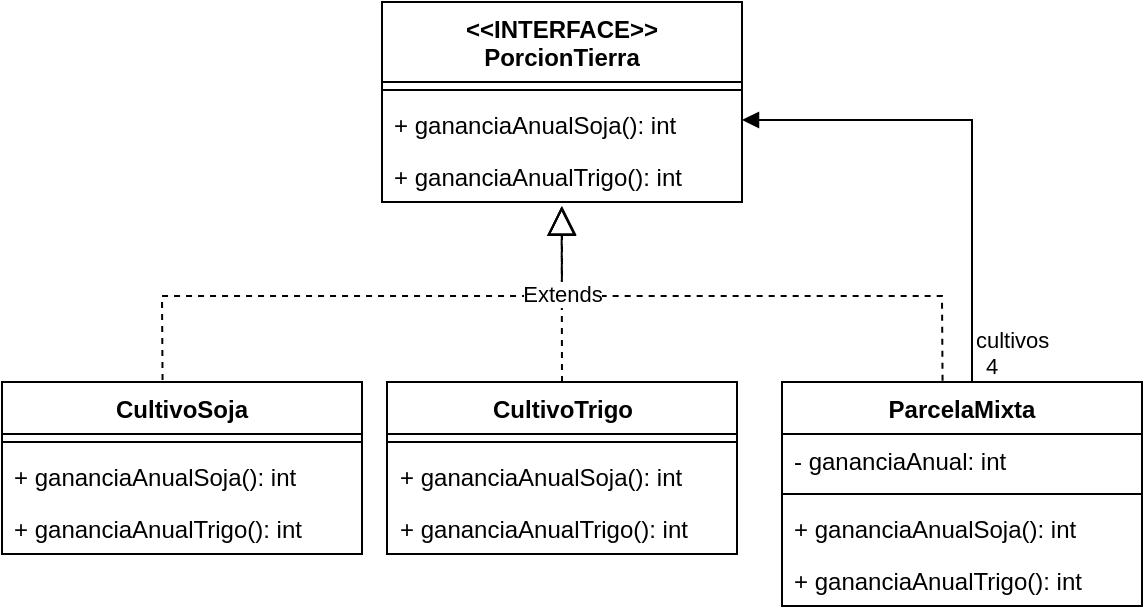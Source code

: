 <mxfile version="28.2.5">
  <diagram name="Página-1" id="WFPhaUAllbfEyeVUevuk">
    <mxGraphModel dx="815" dy="444" grid="1" gridSize="10" guides="1" tooltips="1" connect="1" arrows="1" fold="1" page="1" pageScale="1" pageWidth="827" pageHeight="1169" math="0" shadow="0">
      <root>
        <mxCell id="0" />
        <mxCell id="1" parent="0" />
        <mxCell id="OS8sJ7_-E5P468ARwp3r-38" value="" style="endArrow=block;dashed=1;endFill=0;endSize=12;html=1;rounded=0;exitX=0.446;exitY=-0.006;exitDx=0;exitDy=0;entryX=0.492;entryY=1.088;entryDx=0;entryDy=0;entryPerimeter=0;exitPerimeter=0;" edge="1" parent="1" source="OS8sJ7_-E5P468ARwp3r-26">
          <mxGeometry width="160" relative="1" as="geometry">
            <mxPoint x="589.74" y="235.432" as="sourcePoint" />
            <mxPoint x="399.72" y="152.288" as="targetPoint" />
            <Array as="points">
              <mxPoint x="590" y="197" />
              <mxPoint x="400" y="197" />
            </Array>
          </mxGeometry>
        </mxCell>
        <mxCell id="OS8sJ7_-E5P468ARwp3r-1" value="&lt;div&gt;&amp;lt;&amp;lt;INTERFACE&amp;gt;&amp;gt;&lt;/div&gt;PorcionTierra" style="swimlane;fontStyle=1;align=center;verticalAlign=top;childLayout=stackLayout;horizontal=1;startSize=40;horizontalStack=0;resizeParent=1;resizeParentMax=0;resizeLast=0;collapsible=1;marginBottom=0;whiteSpace=wrap;html=1;" vertex="1" parent="1">
          <mxGeometry x="310" y="50" width="180" height="100" as="geometry" />
        </mxCell>
        <mxCell id="OS8sJ7_-E5P468ARwp3r-3" value="" style="line;strokeWidth=1;fillColor=none;align=left;verticalAlign=middle;spacingTop=-1;spacingLeft=3;spacingRight=3;rotatable=0;labelPosition=right;points=[];portConstraint=eastwest;strokeColor=inherit;" vertex="1" parent="OS8sJ7_-E5P468ARwp3r-1">
          <mxGeometry y="40" width="180" height="8" as="geometry" />
        </mxCell>
        <mxCell id="OS8sJ7_-E5P468ARwp3r-23" value="+ gananciaAnualSoja(): int" style="text;strokeColor=none;fillColor=none;align=left;verticalAlign=top;spacingLeft=4;spacingRight=4;overflow=hidden;rotatable=0;points=[[0,0.5],[1,0.5]];portConstraint=eastwest;whiteSpace=wrap;html=1;" vertex="1" parent="OS8sJ7_-E5P468ARwp3r-1">
          <mxGeometry y="48" width="180" height="26" as="geometry" />
        </mxCell>
        <mxCell id="OS8sJ7_-E5P468ARwp3r-40" value="+ gananciaAnualTrigo(): int" style="text;strokeColor=none;fillColor=none;align=left;verticalAlign=top;spacingLeft=4;spacingRight=4;overflow=hidden;rotatable=0;points=[[0,0.5],[1,0.5]];portConstraint=eastwest;whiteSpace=wrap;html=1;" vertex="1" parent="OS8sJ7_-E5P468ARwp3r-1">
          <mxGeometry y="74" width="180" height="26" as="geometry" />
        </mxCell>
        <mxCell id="OS8sJ7_-E5P468ARwp3r-5" value="CultivoTrigo" style="swimlane;fontStyle=1;align=center;verticalAlign=top;childLayout=stackLayout;horizontal=1;startSize=26;horizontalStack=0;resizeParent=1;resizeParentMax=0;resizeLast=0;collapsible=1;marginBottom=0;whiteSpace=wrap;html=1;" vertex="1" parent="1">
          <mxGeometry x="312.5" y="240" width="175" height="86" as="geometry" />
        </mxCell>
        <mxCell id="OS8sJ7_-E5P468ARwp3r-7" value="" style="line;strokeWidth=1;fillColor=none;align=left;verticalAlign=middle;spacingTop=-1;spacingLeft=3;spacingRight=3;rotatable=0;labelPosition=right;points=[];portConstraint=eastwest;strokeColor=inherit;" vertex="1" parent="OS8sJ7_-E5P468ARwp3r-5">
          <mxGeometry y="26" width="175" height="8" as="geometry" />
        </mxCell>
        <mxCell id="OS8sJ7_-E5P468ARwp3r-43" value="+ gananciaAnualSoja(): int" style="text;strokeColor=none;fillColor=none;align=left;verticalAlign=top;spacingLeft=4;spacingRight=4;overflow=hidden;rotatable=0;points=[[0,0.5],[1,0.5]];portConstraint=eastwest;whiteSpace=wrap;html=1;" vertex="1" parent="OS8sJ7_-E5P468ARwp3r-5">
          <mxGeometry y="34" width="175" height="26" as="geometry" />
        </mxCell>
        <mxCell id="OS8sJ7_-E5P468ARwp3r-44" value="+ gananciaAnualTrigo(): int" style="text;strokeColor=none;fillColor=none;align=left;verticalAlign=top;spacingLeft=4;spacingRight=4;overflow=hidden;rotatable=0;points=[[0,0.5],[1,0.5]];portConstraint=eastwest;whiteSpace=wrap;html=1;" vertex="1" parent="OS8sJ7_-E5P468ARwp3r-5">
          <mxGeometry y="60" width="175" height="26" as="geometry" />
        </mxCell>
        <mxCell id="OS8sJ7_-E5P468ARwp3r-13" value="CultivoSoja" style="swimlane;fontStyle=1;align=center;verticalAlign=top;childLayout=stackLayout;horizontal=1;startSize=26;horizontalStack=0;resizeParent=1;resizeParentMax=0;resizeLast=0;collapsible=1;marginBottom=0;whiteSpace=wrap;html=1;" vertex="1" parent="1">
          <mxGeometry x="120" y="240" width="180" height="86" as="geometry" />
        </mxCell>
        <mxCell id="OS8sJ7_-E5P468ARwp3r-15" value="" style="line;strokeWidth=1;fillColor=none;align=left;verticalAlign=middle;spacingTop=-1;spacingLeft=3;spacingRight=3;rotatable=0;labelPosition=right;points=[];portConstraint=eastwest;strokeColor=inherit;" vertex="1" parent="OS8sJ7_-E5P468ARwp3r-13">
          <mxGeometry y="26" width="180" height="8" as="geometry" />
        </mxCell>
        <mxCell id="OS8sJ7_-E5P468ARwp3r-45" value="+ gananciaAnualSoja(): int" style="text;strokeColor=none;fillColor=none;align=left;verticalAlign=top;spacingLeft=4;spacingRight=4;overflow=hidden;rotatable=0;points=[[0,0.5],[1,0.5]];portConstraint=eastwest;whiteSpace=wrap;html=1;" vertex="1" parent="OS8sJ7_-E5P468ARwp3r-13">
          <mxGeometry y="34" width="180" height="26" as="geometry" />
        </mxCell>
        <mxCell id="OS8sJ7_-E5P468ARwp3r-46" value="+ gananciaAnualTrigo(): int" style="text;strokeColor=none;fillColor=none;align=left;verticalAlign=top;spacingLeft=4;spacingRight=4;overflow=hidden;rotatable=0;points=[[0,0.5],[1,0.5]];portConstraint=eastwest;whiteSpace=wrap;html=1;" vertex="1" parent="OS8sJ7_-E5P468ARwp3r-13">
          <mxGeometry y="60" width="180" height="26" as="geometry" />
        </mxCell>
        <mxCell id="OS8sJ7_-E5P468ARwp3r-26" value="ParcelaMixta" style="swimlane;fontStyle=1;align=center;verticalAlign=top;childLayout=stackLayout;horizontal=1;startSize=26;horizontalStack=0;resizeParent=1;resizeParentMax=0;resizeLast=0;collapsible=1;marginBottom=0;whiteSpace=wrap;html=1;" vertex="1" parent="1">
          <mxGeometry x="510" y="240" width="180" height="112" as="geometry" />
        </mxCell>
        <mxCell id="OS8sJ7_-E5P468ARwp3r-27" value="- gananciaAnual: int" style="text;strokeColor=none;fillColor=none;align=left;verticalAlign=top;spacingLeft=4;spacingRight=4;overflow=hidden;rotatable=0;points=[[0,0.5],[1,0.5]];portConstraint=eastwest;whiteSpace=wrap;html=1;" vertex="1" parent="OS8sJ7_-E5P468ARwp3r-26">
          <mxGeometry y="26" width="180" height="26" as="geometry" />
        </mxCell>
        <mxCell id="OS8sJ7_-E5P468ARwp3r-28" value="" style="line;strokeWidth=1;fillColor=none;align=left;verticalAlign=middle;spacingTop=-1;spacingLeft=3;spacingRight=3;rotatable=0;labelPosition=right;points=[];portConstraint=eastwest;strokeColor=inherit;" vertex="1" parent="OS8sJ7_-E5P468ARwp3r-26">
          <mxGeometry y="52" width="180" height="8" as="geometry" />
        </mxCell>
        <mxCell id="OS8sJ7_-E5P468ARwp3r-41" value="+ gananciaAnualSoja(): int" style="text;strokeColor=none;fillColor=none;align=left;verticalAlign=top;spacingLeft=4;spacingRight=4;overflow=hidden;rotatable=0;points=[[0,0.5],[1,0.5]];portConstraint=eastwest;whiteSpace=wrap;html=1;" vertex="1" parent="OS8sJ7_-E5P468ARwp3r-26">
          <mxGeometry y="60" width="180" height="26" as="geometry" />
        </mxCell>
        <mxCell id="OS8sJ7_-E5P468ARwp3r-42" value="+ gananciaAnualTrigo(): int" style="text;strokeColor=none;fillColor=none;align=left;verticalAlign=top;spacingLeft=4;spacingRight=4;overflow=hidden;rotatable=0;points=[[0,0.5],[1,0.5]];portConstraint=eastwest;whiteSpace=wrap;html=1;" vertex="1" parent="OS8sJ7_-E5P468ARwp3r-26">
          <mxGeometry y="86" width="180" height="26" as="geometry" />
        </mxCell>
        <mxCell id="OS8sJ7_-E5P468ARwp3r-30" value="cultivos" style="endArrow=block;endFill=1;html=1;edgeStyle=orthogonalEdgeStyle;align=left;verticalAlign=top;rounded=0;exitX=0.5;exitY=0;exitDx=0;exitDy=0;" edge="1" parent="1" source="OS8sJ7_-E5P468ARwp3r-26">
          <mxGeometry x="-0.688" relative="1" as="geometry">
            <mxPoint x="540" y="190" as="sourcePoint" />
            <mxPoint x="490" y="109" as="targetPoint" />
            <Array as="points">
              <mxPoint x="605" y="109" />
            </Array>
            <mxPoint as="offset" />
          </mxGeometry>
        </mxCell>
        <mxCell id="OS8sJ7_-E5P468ARwp3r-31" value="4" style="edgeLabel;resizable=0;html=1;align=left;verticalAlign=bottom;" connectable="0" vertex="1" parent="OS8sJ7_-E5P468ARwp3r-30">
          <mxGeometry x="-1" relative="1" as="geometry">
            <mxPoint x="10" as="offset" />
          </mxGeometry>
        </mxCell>
        <mxCell id="OS8sJ7_-E5P468ARwp3r-32" value="" style="endArrow=block;dashed=1;endFill=0;endSize=12;html=1;rounded=0;entryX=0.499;entryY=1.09;entryDx=0;entryDy=0;entryPerimeter=0;exitX=0.5;exitY=0;exitDx=0;exitDy=0;exitPerimeter=0;" edge="1" parent="1" source="OS8sJ7_-E5P468ARwp3r-5" target="OS8sJ7_-E5P468ARwp3r-40">
          <mxGeometry width="160" relative="1" as="geometry">
            <mxPoint x="403" y="240" as="sourcePoint" />
            <mxPoint x="560" y="220" as="targetPoint" />
          </mxGeometry>
        </mxCell>
        <mxCell id="OS8sJ7_-E5P468ARwp3r-37" value="" style="endArrow=block;dashed=1;endFill=0;endSize=12;html=1;rounded=0;exitX=0.446;exitY=-0.012;exitDx=0;exitDy=0;exitPerimeter=0;" edge="1" parent="1" source="OS8sJ7_-E5P468ARwp3r-13">
          <mxGeometry width="160" relative="1" as="geometry">
            <mxPoint x="201.18" y="236.14" as="sourcePoint" />
            <mxPoint x="400" y="152" as="targetPoint" />
            <Array as="points">
              <mxPoint x="200" y="197" />
              <mxPoint x="400" y="197" />
            </Array>
          </mxGeometry>
        </mxCell>
        <mxCell id="OS8sJ7_-E5P468ARwp3r-39" value="Extends" style="edgeLabel;html=1;align=center;verticalAlign=middle;resizable=0;points=[];" vertex="1" connectable="0" parent="OS8sJ7_-E5P468ARwp3r-37">
          <mxGeometry x="0.599" y="1" relative="1" as="geometry">
            <mxPoint x="12" as="offset" />
          </mxGeometry>
        </mxCell>
      </root>
    </mxGraphModel>
  </diagram>
</mxfile>
